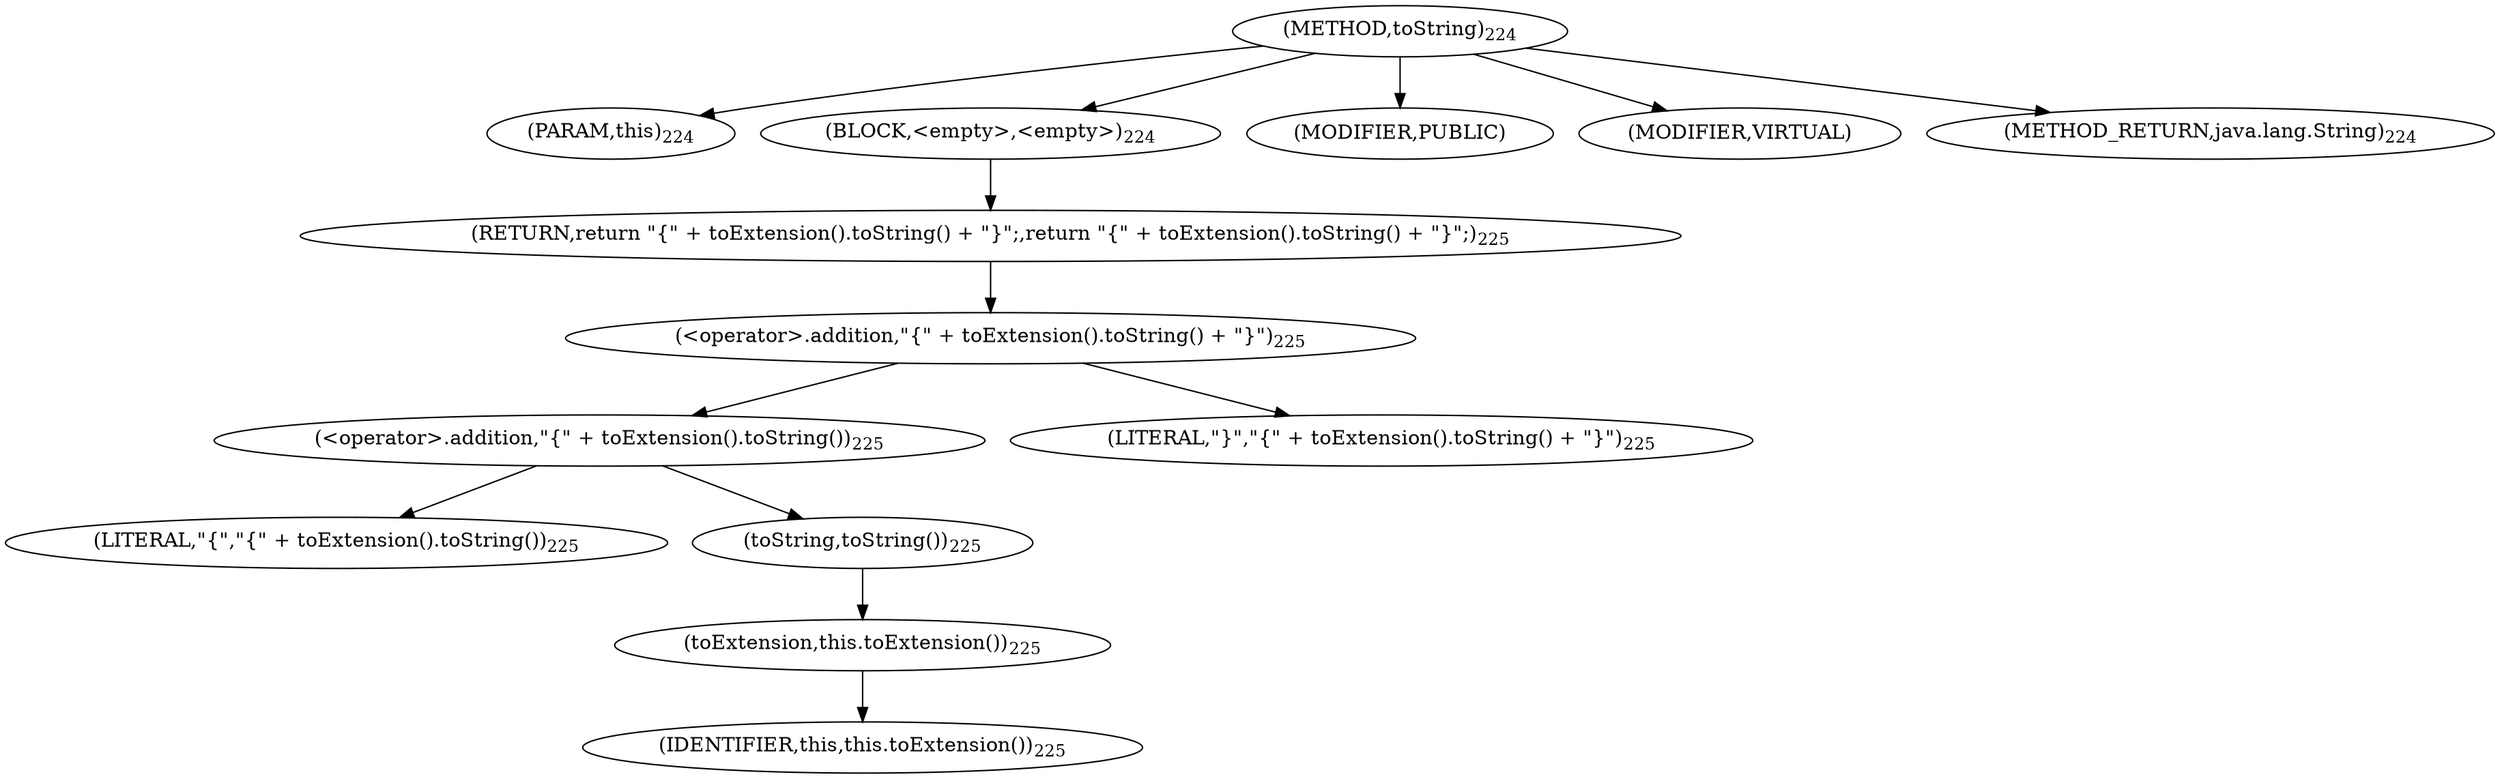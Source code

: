 digraph "toString" {  
"383" [label = <(METHOD,toString)<SUB>224</SUB>> ]
"31" [label = <(PARAM,this)<SUB>224</SUB>> ]
"384" [label = <(BLOCK,&lt;empty&gt;,&lt;empty&gt;)<SUB>224</SUB>> ]
"385" [label = <(RETURN,return &quot;{&quot; + toExtension().toString() + &quot;}&quot;;,return &quot;{&quot; + toExtension().toString() + &quot;}&quot;;)<SUB>225</SUB>> ]
"386" [label = <(&lt;operator&gt;.addition,&quot;{&quot; + toExtension().toString() + &quot;}&quot;)<SUB>225</SUB>> ]
"387" [label = <(&lt;operator&gt;.addition,&quot;{&quot; + toExtension().toString())<SUB>225</SUB>> ]
"388" [label = <(LITERAL,&quot;{&quot;,&quot;{&quot; + toExtension().toString())<SUB>225</SUB>> ]
"389" [label = <(toString,toString())<SUB>225</SUB>> ]
"390" [label = <(toExtension,this.toExtension())<SUB>225</SUB>> ]
"30" [label = <(IDENTIFIER,this,this.toExtension())<SUB>225</SUB>> ]
"391" [label = <(LITERAL,&quot;}&quot;,&quot;{&quot; + toExtension().toString() + &quot;}&quot;)<SUB>225</SUB>> ]
"392" [label = <(MODIFIER,PUBLIC)> ]
"393" [label = <(MODIFIER,VIRTUAL)> ]
"394" [label = <(METHOD_RETURN,java.lang.String)<SUB>224</SUB>> ]
  "383" -> "31" 
  "383" -> "384" 
  "383" -> "392" 
  "383" -> "393" 
  "383" -> "394" 
  "384" -> "385" 
  "385" -> "386" 
  "386" -> "387" 
  "386" -> "391" 
  "387" -> "388" 
  "387" -> "389" 
  "389" -> "390" 
  "390" -> "30" 
}
